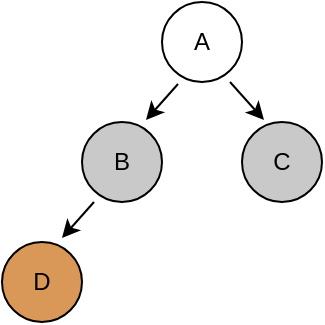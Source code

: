 <mxfile version="24.7.7">
  <diagram name="第 1 页" id="0yjeEngTQqA_D9xydlYo">
    <mxGraphModel dx="1434" dy="819" grid="1" gridSize="10" guides="1" tooltips="1" connect="1" arrows="1" fold="1" page="1" pageScale="1" pageWidth="827" pageHeight="1169" math="0" shadow="0">
      <root>
        <mxCell id="0" />
        <mxCell id="1" parent="0" />
        <mxCell id="T3hblJsC_VW6ChBZ5VcX-1" value="A" style="ellipse;whiteSpace=wrap;html=1;aspect=fixed;fillColor=#FFFFFF;" vertex="1" parent="1">
          <mxGeometry x="260" y="210" width="40" height="40" as="geometry" />
        </mxCell>
        <mxCell id="T3hblJsC_VW6ChBZ5VcX-2" value="B" style="ellipse;whiteSpace=wrap;html=1;aspect=fixed;fillColor=#C9C9C9;" vertex="1" parent="1">
          <mxGeometry x="220" y="270" width="40" height="40" as="geometry" />
        </mxCell>
        <mxCell id="T3hblJsC_VW6ChBZ5VcX-3" value="C" style="ellipse;whiteSpace=wrap;html=1;aspect=fixed;fillColor=#C9C9C9;" vertex="1" parent="1">
          <mxGeometry x="300" y="270" width="40" height="40" as="geometry" />
        </mxCell>
        <mxCell id="T3hblJsC_VW6ChBZ5VcX-4" value="D" style="ellipse;whiteSpace=wrap;html=1;aspect=fixed;fillColor=#D99857;" vertex="1" parent="1">
          <mxGeometry x="180" y="330" width="40" height="40" as="geometry" />
        </mxCell>
        <mxCell id="T3hblJsC_VW6ChBZ5VcX-7" value="" style="endArrow=classic;html=1;rounded=0;entryX=0.8;entryY=-0.025;entryDx=0;entryDy=0;entryPerimeter=0;exitX=0.2;exitY=1.025;exitDx=0;exitDy=0;exitPerimeter=0;" edge="1" parent="1" source="T3hblJsC_VW6ChBZ5VcX-1" target="T3hblJsC_VW6ChBZ5VcX-2">
          <mxGeometry width="50" height="50" relative="1" as="geometry">
            <mxPoint x="274" y="255" as="sourcePoint" />
            <mxPoint x="244" y="275" as="targetPoint" />
          </mxGeometry>
        </mxCell>
        <mxCell id="T3hblJsC_VW6ChBZ5VcX-8" value="" style="endArrow=classic;html=1;rounded=0;exitX=0.275;exitY=-0.025;exitDx=0;exitDy=0;exitPerimeter=0;entryX=0.275;entryY=-0.025;entryDx=0;entryDy=0;entryPerimeter=0;" edge="1" parent="1" target="T3hblJsC_VW6ChBZ5VcX-3">
          <mxGeometry width="50" height="50" relative="1" as="geometry">
            <mxPoint x="294" y="250" as="sourcePoint" />
            <mxPoint x="320" y="276" as="targetPoint" />
          </mxGeometry>
        </mxCell>
        <mxCell id="T3hblJsC_VW6ChBZ5VcX-9" value="" style="endArrow=classic;html=1;rounded=0;entryX=0.2;entryY=1.025;entryDx=0;entryDy=0;entryPerimeter=0;exitX=0.8;exitY=-0.025;exitDx=0;exitDy=0;exitPerimeter=0;" edge="1" parent="1">
          <mxGeometry width="50" height="50" relative="1" as="geometry">
            <mxPoint x="226" y="310" as="sourcePoint" />
            <mxPoint x="210" y="328" as="targetPoint" />
          </mxGeometry>
        </mxCell>
      </root>
    </mxGraphModel>
  </diagram>
</mxfile>
